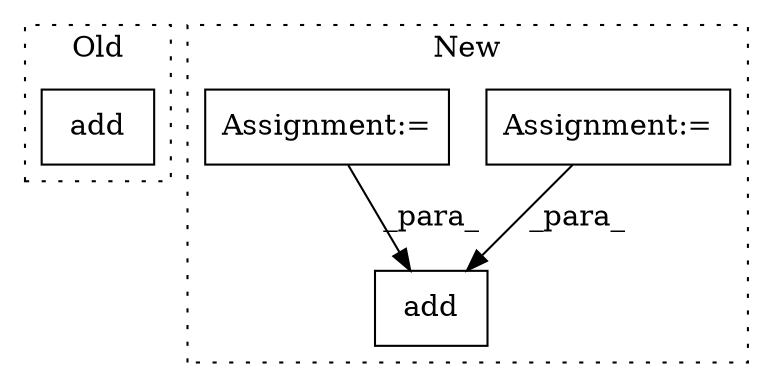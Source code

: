 digraph G {
subgraph cluster0 {
1 [label="add" a="32" s="921,1001" l="4,1" shape="box"];
label = "Old";
style="dotted";
}
subgraph cluster1 {
2 [label="add" a="32" s="1319,1326" l="4,1" shape="box"];
3 [label="Assignment:=" a="7" s="1234" l="1" shape="box"];
4 [label="Assignment:=" a="7" s="997" l="1" shape="box"];
label = "New";
style="dotted";
}
3 -> 2 [label="_para_"];
4 -> 2 [label="_para_"];
}